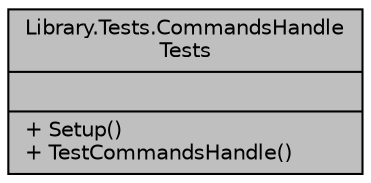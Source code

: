 digraph "Library.Tests.CommandsHandleTests"
{
 // INTERACTIVE_SVG=YES
 // LATEX_PDF_SIZE
  edge [fontname="Helvetica",fontsize="10",labelfontname="Helvetica",labelfontsize="10"];
  node [fontname="Helvetica",fontsize="10",shape=record];
  Node1 [label="{Library.Tests.CommandsHandle\lTests\n||+ Setup()\l+ TestCommandsHandle()\l}",height=0.2,width=0.4,color="black", fillcolor="grey75", style="filled", fontcolor="black",tooltip=" "];
}
